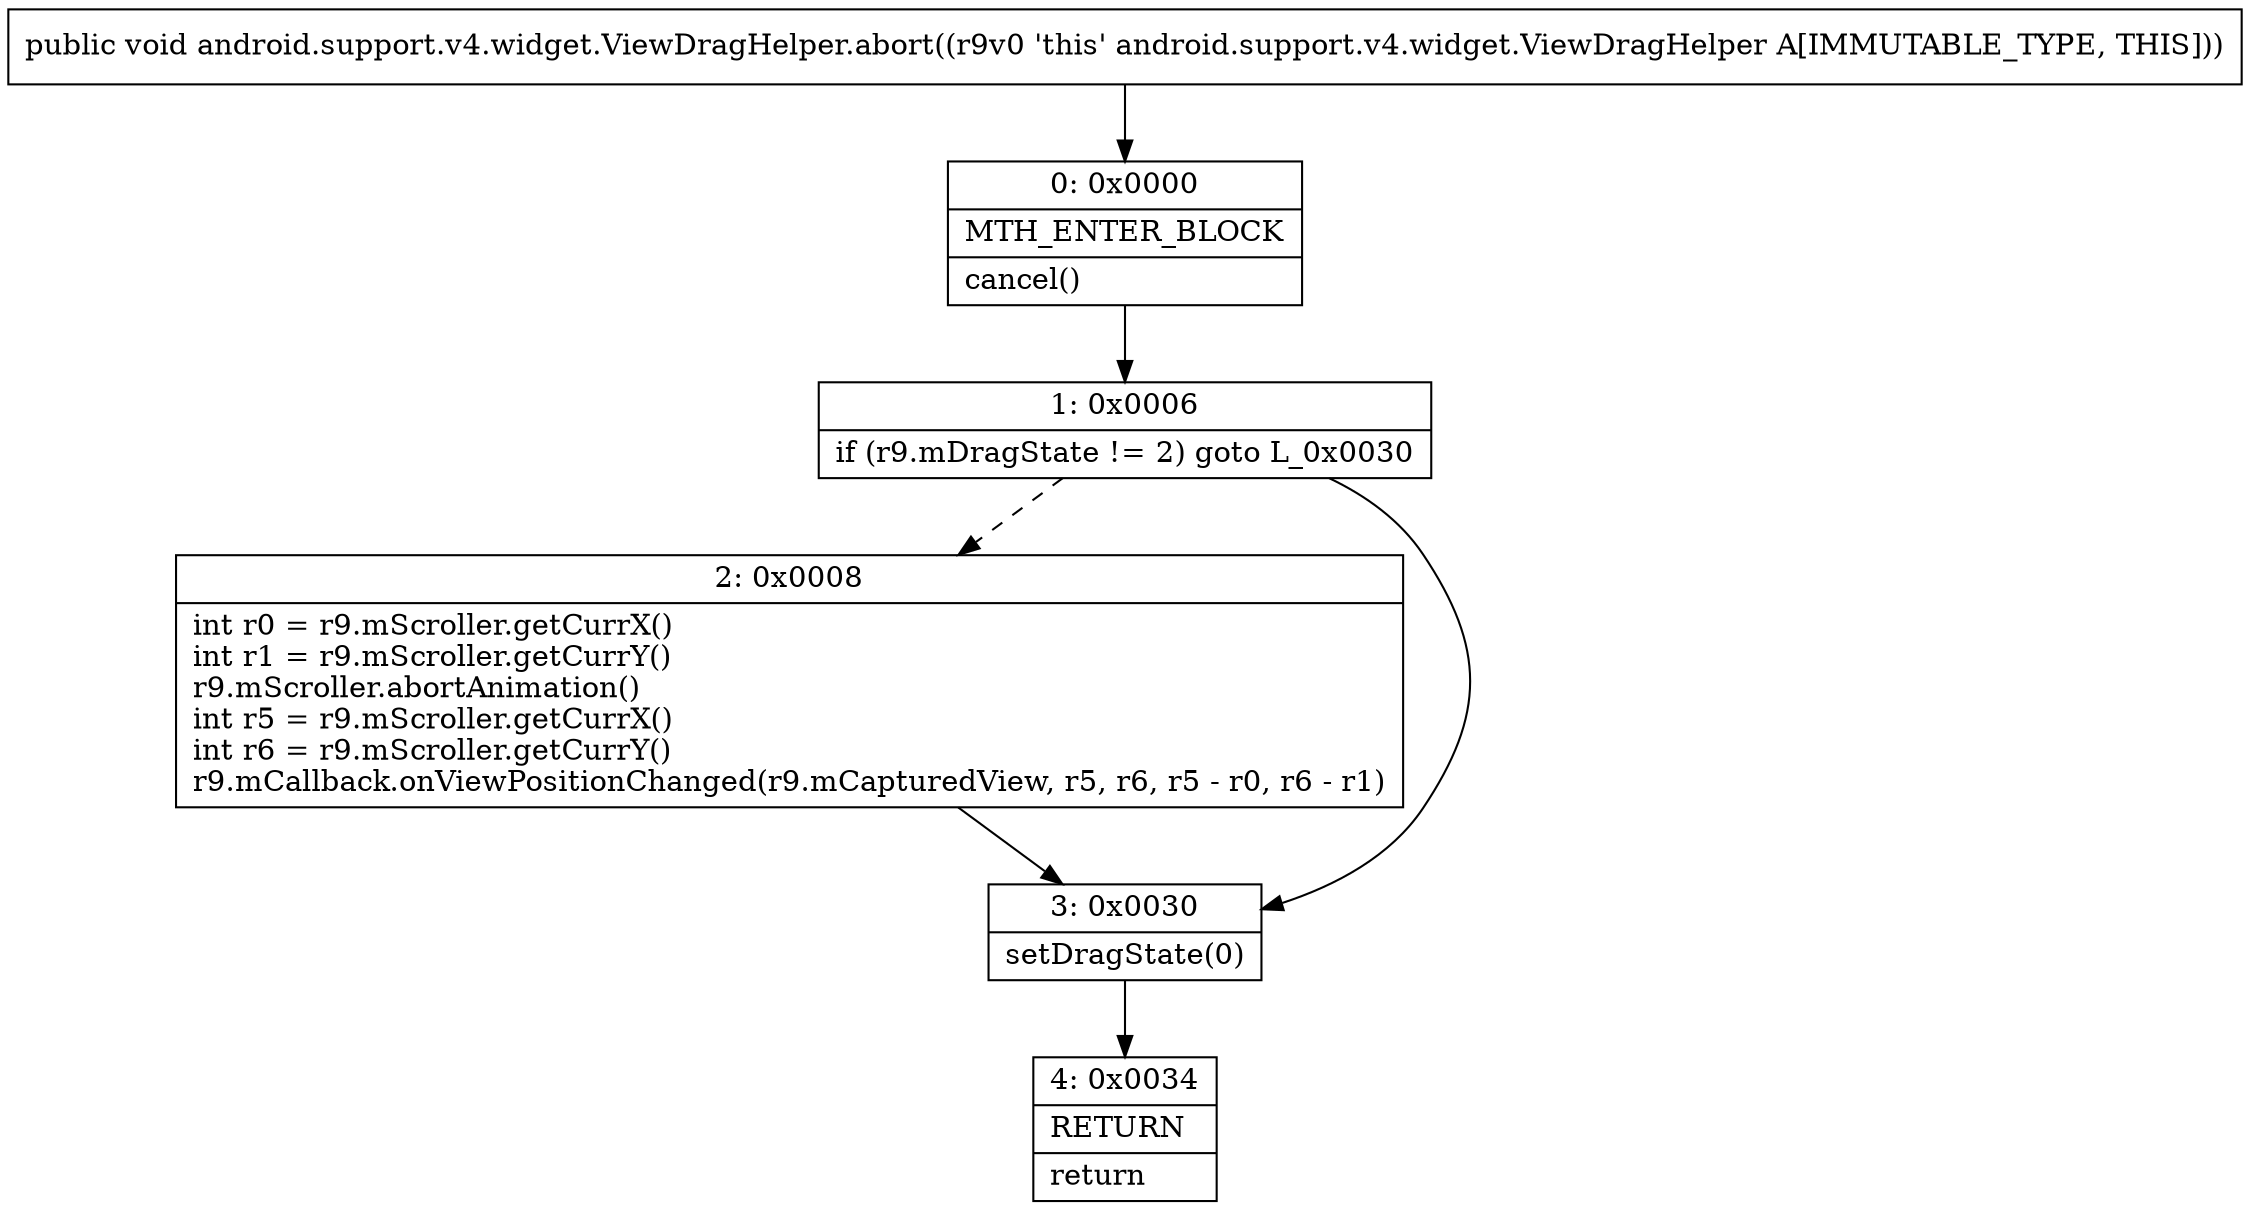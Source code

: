 digraph "CFG forandroid.support.v4.widget.ViewDragHelper.abort()V" {
Node_0 [shape=record,label="{0\:\ 0x0000|MTH_ENTER_BLOCK\l|cancel()\l}"];
Node_1 [shape=record,label="{1\:\ 0x0006|if (r9.mDragState != 2) goto L_0x0030\l}"];
Node_2 [shape=record,label="{2\:\ 0x0008|int r0 = r9.mScroller.getCurrX()\lint r1 = r9.mScroller.getCurrY()\lr9.mScroller.abortAnimation()\lint r5 = r9.mScroller.getCurrX()\lint r6 = r9.mScroller.getCurrY()\lr9.mCallback.onViewPositionChanged(r9.mCapturedView, r5, r6, r5 \- r0, r6 \- r1)\l}"];
Node_3 [shape=record,label="{3\:\ 0x0030|setDragState(0)\l}"];
Node_4 [shape=record,label="{4\:\ 0x0034|RETURN\l|return\l}"];
MethodNode[shape=record,label="{public void android.support.v4.widget.ViewDragHelper.abort((r9v0 'this' android.support.v4.widget.ViewDragHelper A[IMMUTABLE_TYPE, THIS])) }"];
MethodNode -> Node_0;
Node_0 -> Node_1;
Node_1 -> Node_2[style=dashed];
Node_1 -> Node_3;
Node_2 -> Node_3;
Node_3 -> Node_4;
}

